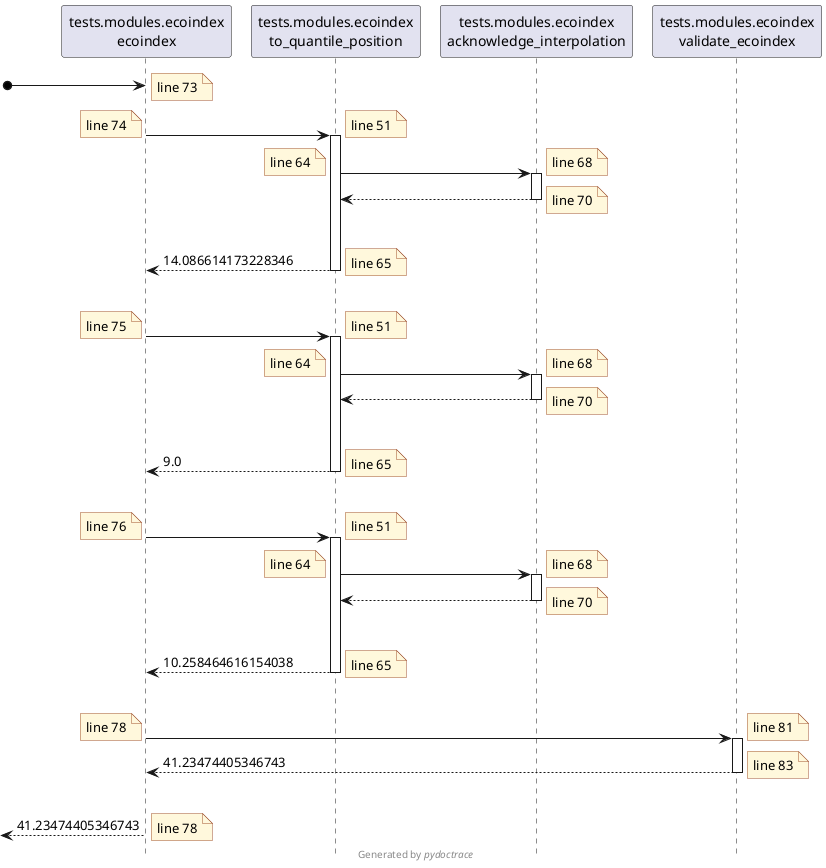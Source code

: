 @startuml tests.modules.ecoindex.ecoindex-sequence
skinparam BoxPadding 10
skinparam ParticipantPadding 5
skinparam NoteBackgroundColor Cornsilk
skinparam NoteBorderColor Sienna
hide footbox

[o-> "tests.modules.ecoindex\necoindex"
note right: line 73

"tests.modules.ecoindex\necoindex" -> "tests.modules.ecoindex\nto_quantile_position" ++
note left: line 74
note right: line 51

"tests.modules.ecoindex\nto_quantile_position" -> "tests.modules.ecoindex\nacknowledge_interpolation" ++
note left: line 64
note right: line 68

return 
note right: line 70
|||

return 14.086614173228346
note right: line 65
|||

"tests.modules.ecoindex\necoindex" -> "tests.modules.ecoindex\nto_quantile_position" ++
note left: line 75
note right: line 51

"tests.modules.ecoindex\nto_quantile_position" -> "tests.modules.ecoindex\nacknowledge_interpolation" ++
note left: line 64
note right: line 68

return 
note right: line 70
|||

return 9.0
note right: line 65
|||

"tests.modules.ecoindex\necoindex" -> "tests.modules.ecoindex\nto_quantile_position" ++
note left: line 76
note right: line 51

"tests.modules.ecoindex\nto_quantile_position" -> "tests.modules.ecoindex\nacknowledge_interpolation" ++
note left: line 64
note right: line 68

return 
note right: line 70
|||

return 10.258464616154038
note right: line 65
|||

"tests.modules.ecoindex\necoindex" -> "tests.modules.ecoindex\nvalidate_ecoindex" ++
note left: line 78
note right: line 81

return 41.23474405346743
note right: line 83
|||

[<-- "tests.modules.ecoindex\necoindex": 41.23474405346743
note right: line 78

footer Generated by //pydoctrace//
@enduml
